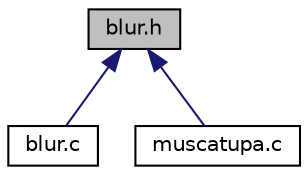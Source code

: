 digraph "blur.h"
{
  edge [fontname="Helvetica",fontsize="10",labelfontname="Helvetica",labelfontsize="10"];
  node [fontname="Helvetica",fontsize="10",shape=record];
  Node1 [label="blur.h",height=0.2,width=0.4,color="black", fillcolor="grey75", style="filled" fontcolor="black"];
  Node1 -> Node2 [dir="back",color="midnightblue",fontsize="10",style="solid",fontname="Helvetica"];
  Node2 [label="blur.c",height=0.2,width=0.4,color="black", fillcolor="white", style="filled",URL="$blur_8c.html",tooltip="Fast box blur. "];
  Node1 -> Node3 [dir="back",color="midnightblue",fontsize="10",style="solid",fontname="Helvetica"];
  Node3 [label="muscatupa.c",height=0.2,width=0.4,color="black", fillcolor="white", style="filled",URL="$muscatupa_8c.html",tooltip="Multi-scale Turing patterns based on Jonathan McCabe&#39;s work. "];
}
